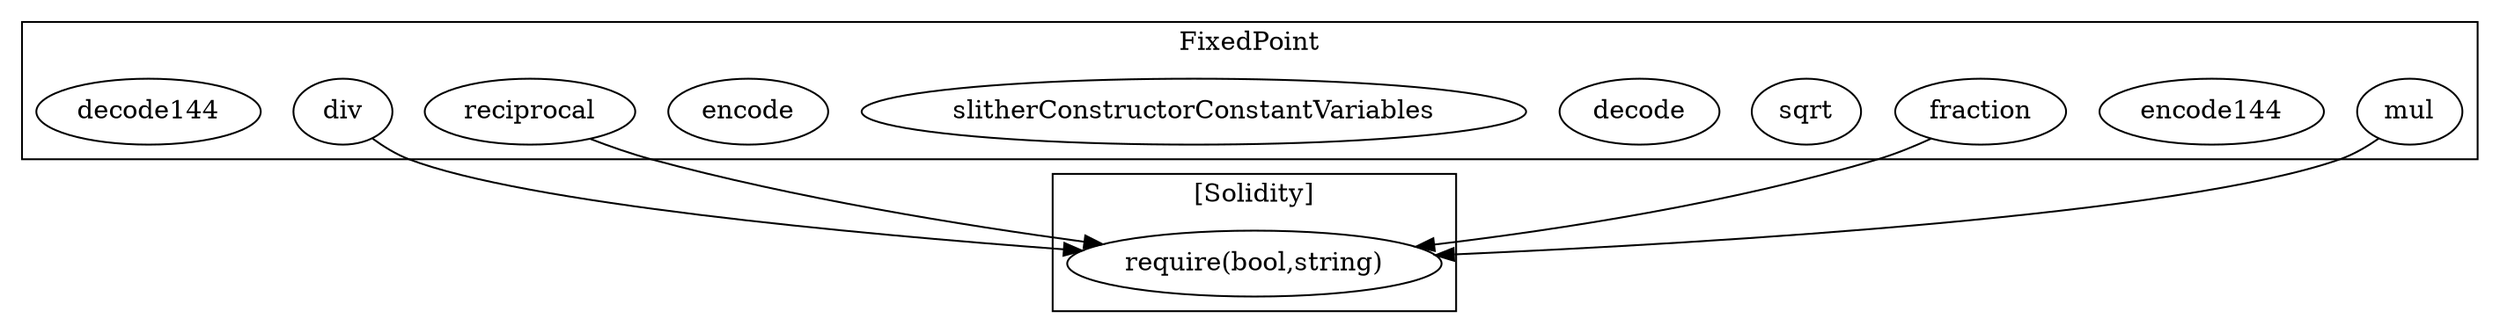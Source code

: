 strict digraph {
subgraph cluster_7587_FixedPoint {
label = "FixedPoint"
"7587_mul" [label="mul"]
"7587_encode144" [label="encode144"]
"7587_fraction" [label="fraction"]
"7587_sqrt" [label="sqrt"]
"7587_decode" [label="decode"]
"7587_slitherConstructorConstantVariables" [label="slitherConstructorConstantVariables"]
"7587_encode" [label="encode"]
"7587_reciprocal" [label="reciprocal"]
"7587_div" [label="div"]
"7587_decode144" [label="decode144"]
}subgraph cluster_solidity {
label = "[Solidity]"
"require(bool,string)" 
"7587_mul" -> "require(bool,string)"
"7587_fraction" -> "require(bool,string)"
"7587_div" -> "require(bool,string)"
"7587_reciprocal" -> "require(bool,string)"
}
}